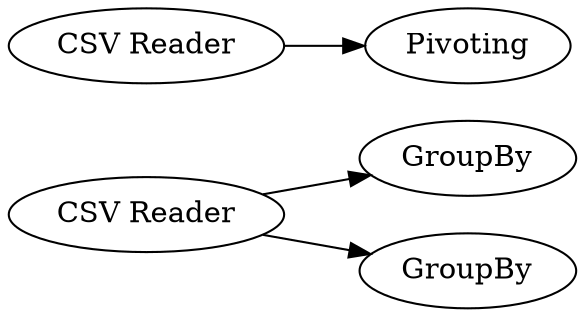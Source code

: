digraph {
	"-1836349401103509621_8" [label=GroupBy]
	"-1836349401103509621_6" [label="CSV Reader"]
	"-1836349401103509621_7" [label=GroupBy]
	"-1836349401103509621_4" [label="CSV Reader"]
	"-1836349401103509621_9" [label=Pivoting]
	"-1836349401103509621_6" -> "-1836349401103509621_8"
	"-1836349401103509621_4" -> "-1836349401103509621_9"
	"-1836349401103509621_6" -> "-1836349401103509621_7"
	rankdir=LR
}
